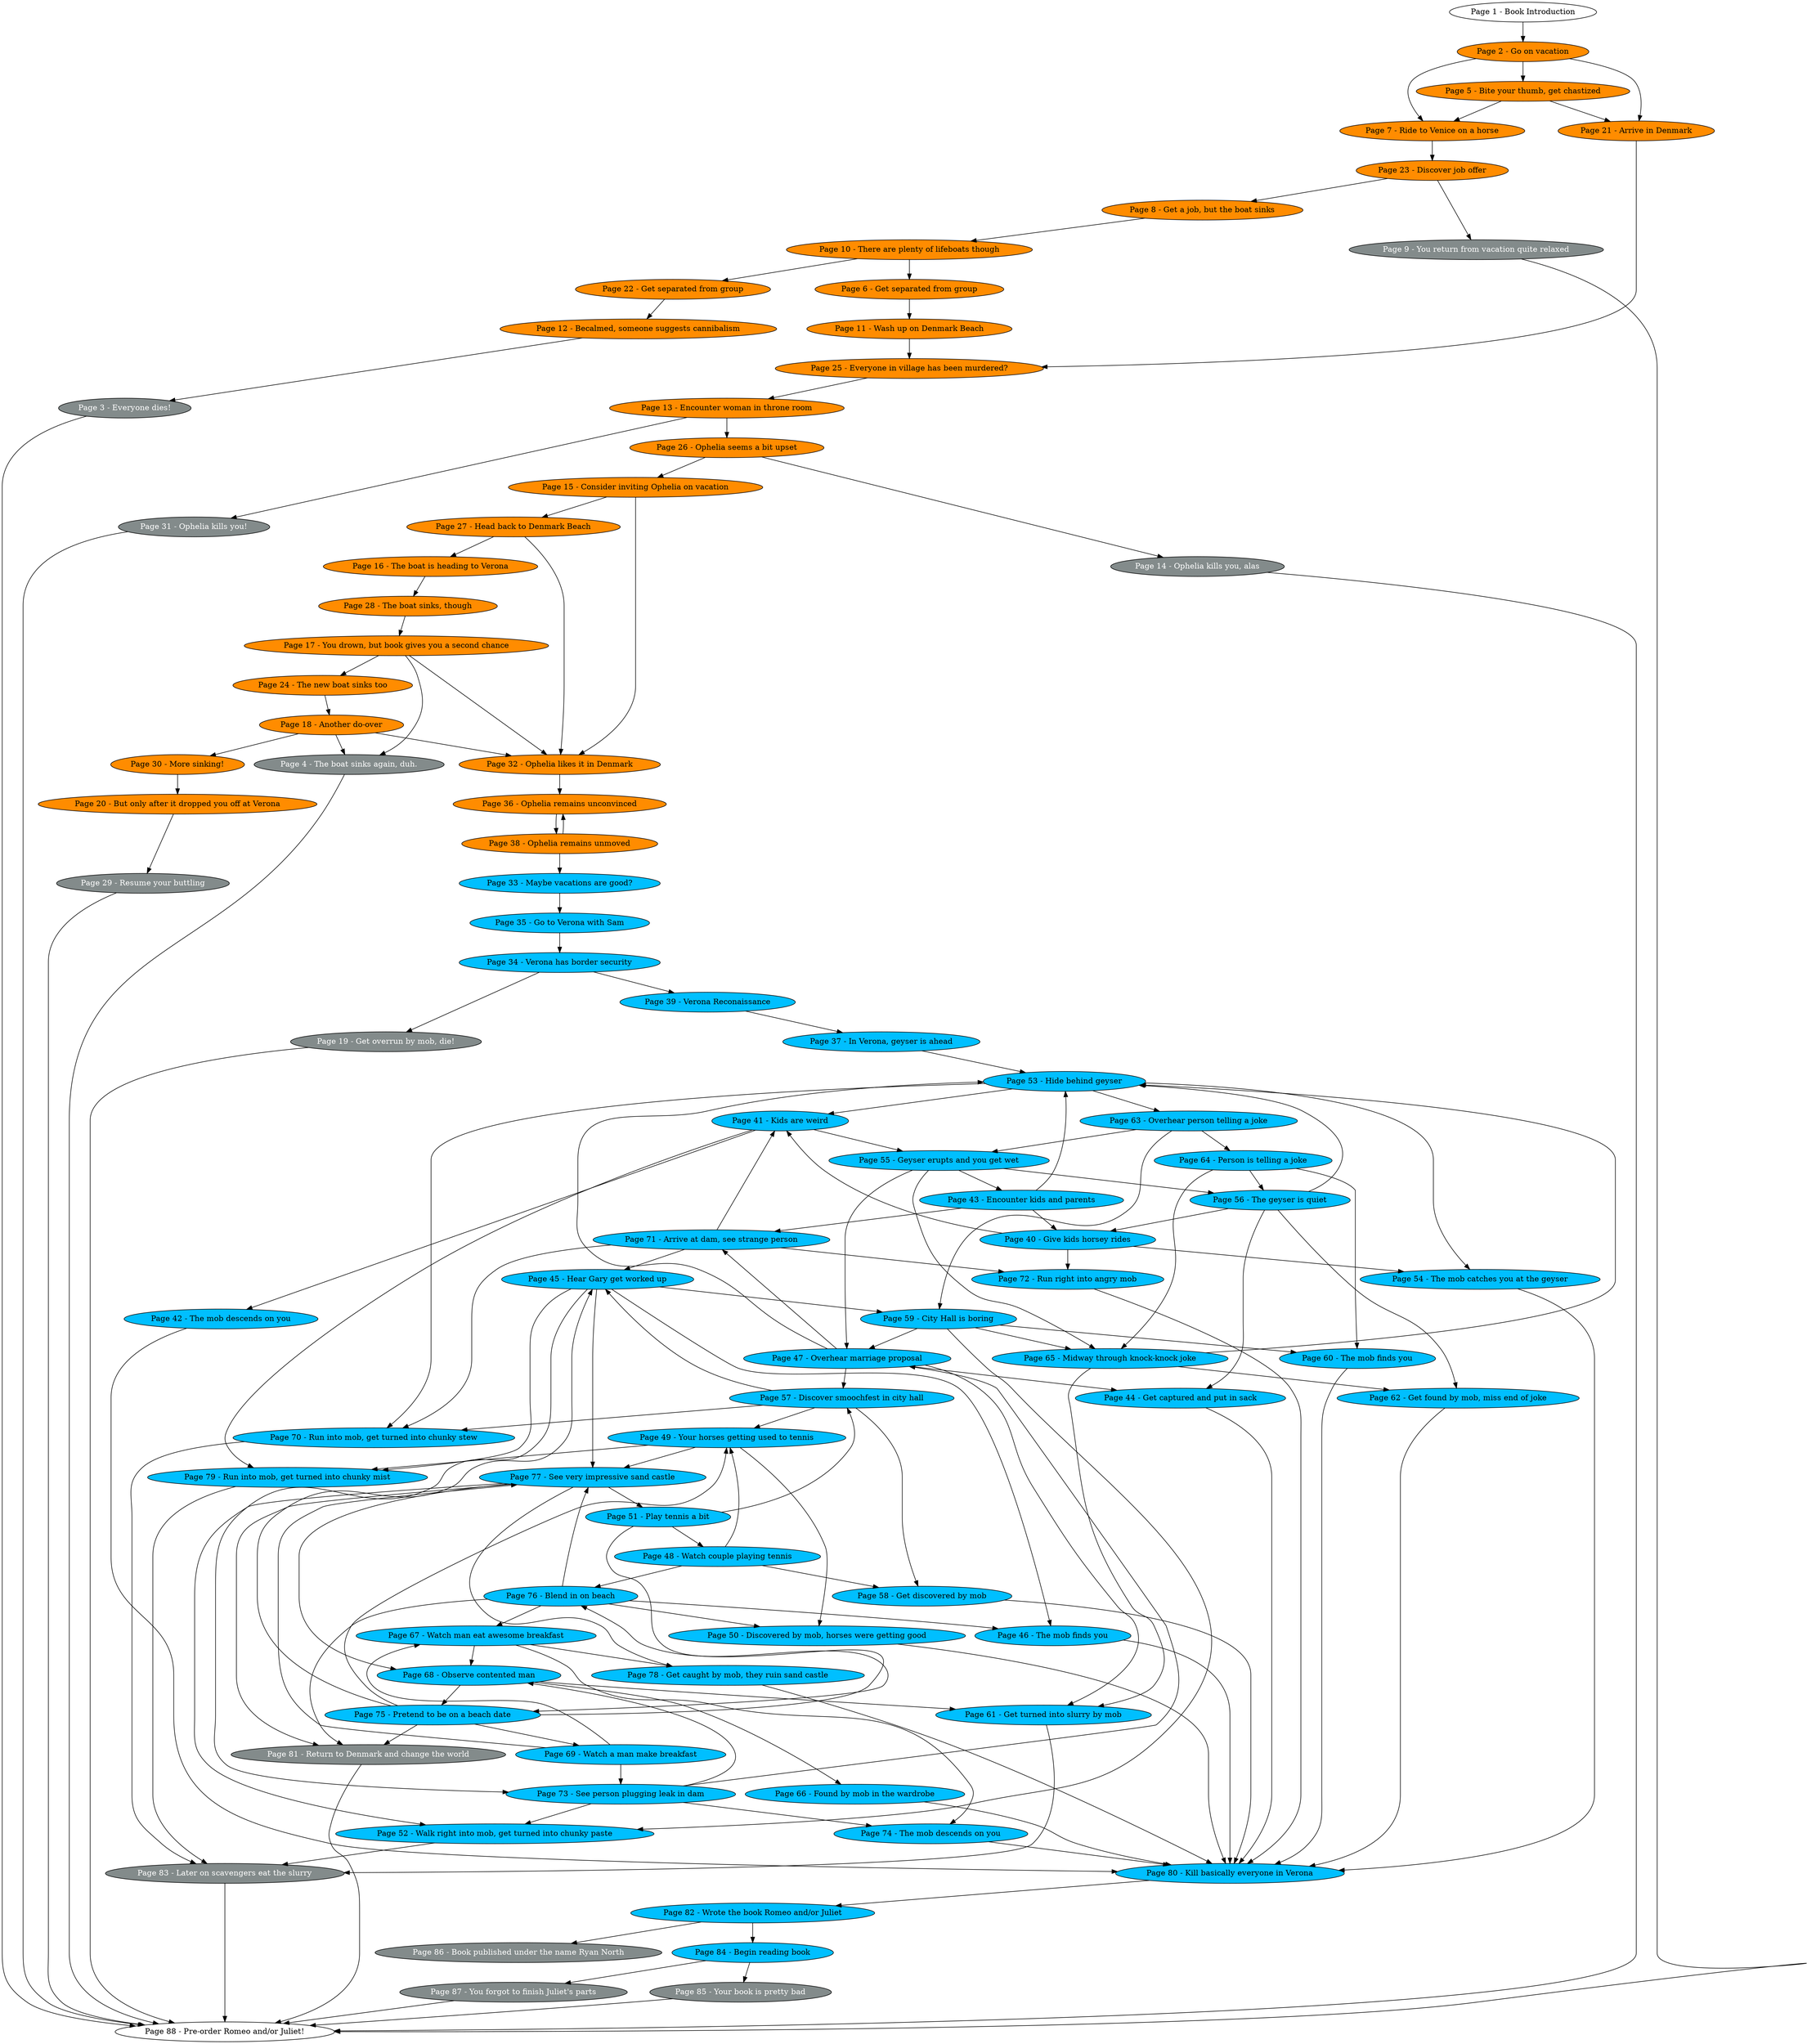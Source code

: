 digraph ampson {

	// Pages
	1 [label="Page 1 - Book Introduction" fontcolor=black fillcolor=white style="filled"];
	2 [label="Page 2 - Go on vacation" fontcolor=black fillcolor=darkorange style="filled"];
	3 [label="Page 3 - Everyone dies!" fontcolor=white fillcolor=azure4 style="filled"];
	4 [label="Page 4 - The boat sinks again, duh." fontcolor=white fillcolor=azure4 style="filled"];
	5 [label="Page 5 - Bite your thumb, get chastized" fontcolor=black fillcolor=darkorange style="filled"];
	6 [label="Page 6 - Get separated from group" fontcolor=black fillcolor=darkorange style="filled"];
	7 [label="Page 7 - Ride to Venice on a horse" fontcolor=black fillcolor=darkorange style="filled"];
	8 [label="Page 8 - Get a job, but the boat sinks" fontcolor=black fillcolor=darkorange style="filled"];
	9 [label="Page 9 - You return from vacation quite relaxed" fontcolor=white fillcolor=azure4 style="filled"];
	10 [label="Page 10 - There are plenty of lifeboats though" fontcolor=black fillcolor=darkorange style="filled"];
	11 [label="Page 11 - Wash up on Denmark Beach" fontcolor=black fillcolor=darkorange style="filled"];
	12 [label="Page 12 - Becalmed, someone suggests cannibalism" fontcolor=black fillcolor=darkorange style="filled"];
	13 [label="Page 13 - Encounter woman in throne room" fontcolor=black fillcolor=darkorange style="filled"];
	14 [label="Page 14 - Ophelia kills you, alas" fontcolor=white fillcolor=azure4 style="filled"];
	15 [label="Page 15 - Consider inviting Ophelia on vacation" fontcolor=black fillcolor=darkorange style="filled"];
	16 [label="Page 16 - The boat is heading to Verona" fontcolor=black fillcolor=darkorange style="filled"];
	17 [label="Page 17 - You drown, but book gives you a second chance" fontcolor=black fillcolor=darkorange style="filled"];
	18 [label="Page 18 - Another do-over" fontcolor=black fillcolor=darkorange style="filled"];
	19 [label="Page 19 - Get overrun by mob, die!" fontcolor=white fillcolor=azure4 style="filled"];
	20 [label="Page 20 - But only after it dropped you off at Verona" fontcolor=black fillcolor=darkorange style="filled"];
	21 [label="Page 21 - Arrive in Denmark" fontcolor=black fillcolor=darkorange style="filled"];
	22 [label="Page 22 - Get separated from group" fontcolor=black fillcolor=darkorange style="filled"];
	23 [label="Page 23 - Discover job offer" fontcolor=black fillcolor=darkorange style="filled"];
	24 [label="Page 24 - The new boat sinks too" fontcolor=black fillcolor=darkorange style="filled"];
	25 [label="Page 25 - Everyone in village has been murdered?" fontcolor=black fillcolor=darkorange style="filled"];
	26 [label="Page 26 - Ophelia seems a bit upset" fontcolor=black fillcolor=darkorange style="filled"];
	27 [label="Page 27 - Head back to Denmark Beach" fontcolor=black fillcolor=darkorange style="filled"];
	28 [label="Page 28 - The boat sinks, though" fontcolor=black fillcolor=darkorange style="filled"];
	29 [label="Page 29 - Resume your buttling" fontcolor=white fillcolor=azure4 style="filled"];
	30 [label="Page 30 - More sinking!" fontcolor=black fillcolor=darkorange style="filled"];
	31 [label="Page 31 - Ophelia kills you!" fontcolor=white fillcolor=azure4 style="filled"];
	32 [label="Page 32 - Ophelia likes it in Denmark" fontcolor=black fillcolor=darkorange style="filled"];
	33 [label="Page 33 - Maybe vacations are good?" fontcolor=black fillcolor=deepskyblue style="filled"];
	34 [label="Page 34 - Verona has border security" fontcolor=black fillcolor=deepskyblue style="filled"];
	35 [label="Page 35 - Go to Verona with Sam" fontcolor=black fillcolor=deepskyblue style="filled"];
	36 [label="Page 36 - Ophelia remains unconvinced" fontcolor=black fillcolor=darkorange style="filled"];
	37 [label="Page 37 - In Verona, geyser is ahead" fontcolor=black fillcolor=deepskyblue style="filled"];
	38 [label="Page 38 - Ophelia remains unmoved" fontcolor=black fillcolor=darkorange style="filled"];
	39 [label="Page 39 - Verona Reconaissance" fontcolor=black fillcolor=deepskyblue style="filled"];
	40 [label="Page 40 - Give kids horsey rides" fontcolor=black fillcolor=deepskyblue style="filled"];
	41 [label="Page 41 - Kids are weird" fontcolor=black fillcolor=deepskyblue style="filled"];
	42 [label="Page 42 - The mob descends on you" fontcolor=black fillcolor=deepskyblue style="filled"];
	43 [label="Page 43 - Encounter kids and parents" fontcolor=black fillcolor=deepskyblue style="filled"];
	44 [label="Page 44 - Get captured and put in sack" fontcolor=black fillcolor=deepskyblue style="filled"];
	45 [label="Page 45 - Hear Gary get worked up" fontcolor=black fillcolor=deepskyblue style="filled"];
	46 [label="Page 46 - The mob finds you" fontcolor=black fillcolor=deepskyblue style="filled"];
	47 [label="Page 47 - Overhear marriage proposal" fontcolor=black fillcolor=deepskyblue style="filled"];
	48 [label="Page 48 - Watch couple playing tennis" fontcolor=black fillcolor=deepskyblue style="filled"];
	49 [label="Page 49 - Your horses getting used to tennis" fontcolor=black fillcolor=deepskyblue style="filled"];
	50 [label="Page 50 - Discovered by mob, horses were getting good" fontcolor=black fillcolor=deepskyblue style="filled"];
	51 [label="Page 51 - Play tennis a bit" fontcolor=black fillcolor=deepskyblue style="filled"];
	52 [label="Page 52 - Walk right into mob, get turned into chunky paste" fontcolor=black fillcolor=deepskyblue style="filled"];
	53 [label="Page 53 - Hide behind geyser" fontcolor=black fillcolor=deepskyblue style="filled"];
	54 [label="Page 54 - The mob catches you at the geyser" fontcolor=black fillcolor=deepskyblue style="filled"];
	55 [label="Page 55 - Geyser erupts and you get wet" fontcolor=black fillcolor=deepskyblue style="filled"];
	56 [label="Page 56 - The geyser is quiet" fontcolor=black fillcolor=deepskyblue style="filled"];
	57 [label="Page 57 - Discover smoochfest in city hall" fontcolor=black fillcolor=deepskyblue style="filled"];
	58 [label="Page 58 - Get discovered by mob" fontcolor=black fillcolor=deepskyblue style="filled"];
	59 [label="Page 59 - City Hall is boring" fontcolor=black fillcolor=deepskyblue style="filled"];
	60 [label="Page 60 - The mob finds you" fontcolor=black fillcolor=deepskyblue style="filled"];
	61 [label="Page 61 - Get turned into slurry by mob" fontcolor=black fillcolor=deepskyblue style="filled"];
	62 [label="Page 62 - Get found by mob, miss end of joke" fontcolor=black fillcolor=deepskyblue style="filled"];
	63 [label="Page 63 - Overhear person telling a joke" fontcolor=black fillcolor=deepskyblue style="filled"];
	64 [label="Page 64 - Person is telling a joke" fontcolor=black fillcolor=deepskyblue style="filled"];
	65 [label="Page 65 - Midway through knock-knock joke" fontcolor=black fillcolor=deepskyblue style="filled"];
	66 [label="Page 66 - Found by mob in the wardrobe" fontcolor=black fillcolor=deepskyblue style="filled"];
	67 [label="Page 67 - Watch man eat awesome breakfast" fontcolor=black fillcolor=deepskyblue style="filled"];
	68 [label="Page 68 - Observe contented man" fontcolor=black fillcolor=deepskyblue style="filled"];
	69 [label="Page 69 - Watch a man make breakfast" fontcolor=black fillcolor=deepskyblue style="filled"];
	70 [label="Page 70 - Run into mob, get turned into chunky stew" fontcolor=black fillcolor=deepskyblue style="filled"];
	71 [label="Page 71 - Arrive at dam, see strange person" fontcolor=black fillcolor=deepskyblue style="filled"];
	72 [label="Page 72 - Run right into angry mob" fontcolor=black fillcolor=deepskyblue style="filled"];
	73 [label="Page 73 - See person plugging leak in dam" fontcolor=black fillcolor=deepskyblue style="filled"];
	74 [label="Page 74 - The mob descends on you" fontcolor=black fillcolor=deepskyblue style="filled"];
	75 [label="Page 75 - Pretend to be on a beach date" fontcolor=black fillcolor=deepskyblue style="filled"];
	76 [label="Page 76 - Blend in on beach" fontcolor=black fillcolor=deepskyblue style="filled"];
	77 [label="Page 77 - See very impressive sand castle" fontcolor=black fillcolor=deepskyblue style="filled"];
	78 [label="Page 78 - Get caught by mob, they ruin sand castle" fontcolor=black fillcolor=deepskyblue style="filled"];
	79 [label="Page 79 - Run into mob, get turned into chunky mist" fontcolor=black fillcolor=deepskyblue style="filled"];
	80 [label="Page 80 - Kill basically everyone in Verona" fontcolor=black fillcolor=deepskyblue style="filled"];
	81 [label="Page 81 - Return to Denmark and change the world" fontcolor=white fillcolor=azure4 style="filled"];
	82 [label="Page 82 - Wrote the book Romeo and/or Juliet" fontcolor=black fillcolor=deepskyblue style="filled"];
	83 [label="Page 83 - Later on scavengers eat the slurry" fontcolor=white fillcolor=azure4 style="filled"];
	84 [label="Page 84 - Begin reading book" fontcolor=black fillcolor=deepskyblue style="filled"];
	85 [label="Page 85 - Your book is pretty bad" fontcolor=white fillcolor=azure4 style="filled"];
	86 [label="Page 86 - Book published under the name Ryan North" fontcolor=white fillcolor=azure4 style="filled"];
	87 [label="Page 87 - You forgot to finish Juliet's parts" fontcolor=white fillcolor=azure4 style="filled"];
	88 [label="Page 88 - Pre-order Romeo and/or Juliet!" fontcolor=black fillcolor=white style="filled"];

	// Choices
	1 -> 2;
	2 -> 5;
	2 -> 7;
	2 -> 21;
	3 -> 88;
	4 -> 88;
	5 -> 7;
	5 -> 21;
	6 -> 11;
	7 -> 23;
	8 -> 10;
	9 -> 88;
	10 -> 6;
	10 -> 22;
	11 -> 25;
	12 -> 3;
	13 -> 26;
	13 -> 31;
	14 -> 88;
	15 -> 27;
	15 -> 32;
	16 -> 28;
	17 -> 4;
	17 -> 24;
	17 -> 32;
	18 -> 4;
	18 -> 30;
	18 -> 32;
	19 -> 88;
	20 -> 29;
	21 -> 25;
	22 -> 12;
	23 -> 8;
	23 -> 9;
	24 -> 18;
	25 -> 13;
	26 -> 14;
	26 -> 15;
	27 -> 16;
	27 -> 32;
	28 -> 17;
	29 -> 88;
	30 -> 20;
	31 -> 88;
	32 -> 36;
	33 -> 35;
	34 -> 19;
	34 -> 39;
	35 -> 34;
	36 -> 38;
	37 -> 53;
	38 -> 33;
	38 -> 36;
	39 -> 37;
	40 -> 41;
	40 -> 54;
	40 -> 72;
	41 -> 42;
	41 -> 55;
	41 -> 79;
	42 -> 80;
	43 -> 40;
	43 -> 53;
	43 -> 71;
	44 -> 80;
	45 -> 46;
	45 -> 59;
	45 -> 73;
	45 -> 77;
	45 -> 79;
	46 -> 80;
	47 -> 44;
	47 -> 53;
	47 -> 57;
	47 -> 61;
	47 -> 71;
	48 -> 49;
	48 -> 58;
	48 -> 76;
	49 -> 50;
	49 -> 77;
	49 -> 79;
	50 -> 80;
	51 -> 48;
	51 -> 57;
	51 -> 75;
	52 -> 83;
	53 -> 41;
	53 -> 54;
	53 -> 63;
	53 -> 70;
	54 -> 80;
	55 -> 43;
	55 -> 47;
	55 -> 56;
	55 -> 65;
	56 -> 40;
	56 -> 44;
	56 -> 53;
	56 -> 62;
	57 -> 45;
	57 -> 49;
	57 -> 58;
	57 -> 70;
	58 -> 80;
	59 -> 47;
	59 -> 52;
	59 -> 60;
	59 -> 65;
	60 -> 80;
	61 -> 83;
	62 -> 80;
	63 -> 55;
	63 -> 59;
	63 -> 64;
	64 -> 56;
	64 -> 60;
	64 -> 65;
	65 -> 53;
	65 -> 61;
	65 -> 62;
	66 -> 80;
	67 -> 68;
	67 -> 74;
	67 -> 78;
	68 -> 61;
	68 -> 66;
	68 -> 75;
	69 -> 67;
	69 -> 73;
	69 -> 77;
	70 -> 83;
	71 -> 41;
	71 -> 45;
	71 -> 70;
	71 -> 72;
	72 -> 80;
	73 -> 47;
	73 -> 52;
	73 -> 68;
	73 -> 74;
	74 -> 80;
	75 -> 45;
	75 -> 49;
	75 -> 69;
	75 -> 76;
	75 -> 81;
	76 -> 46;
	76 -> 50;
	76 -> 67;
	76 -> 77;
	76 -> 81;
	77 -> 51;
	77 -> 52;
	77 -> 68;
	77 -> 78;
	77 -> 81;
	78 -> 80;
	79 -> 83;
	80 -> 82;
	81 -> 88;
	82 -> 84;
	82 -> 86;
	83 -> 88;
	84 -> 85;
	84 -> 87;
	85 -> 88;
	87 -> 88;

}
